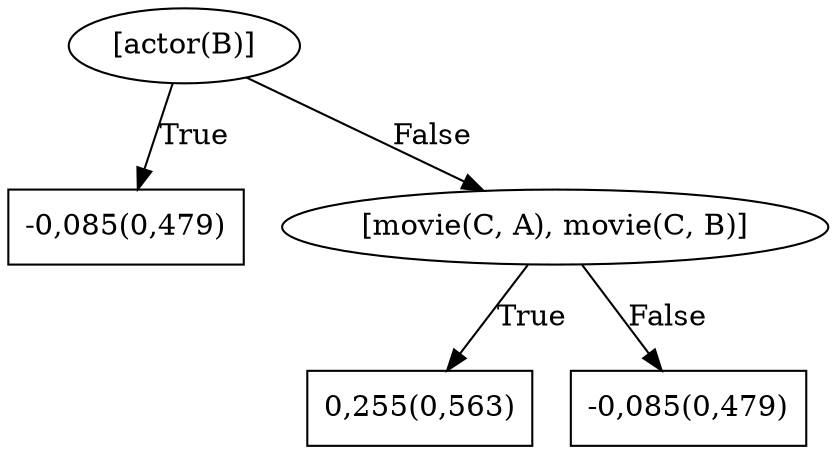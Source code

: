 digraph G{ 
1[label = "[actor(B)]"];
1 -> 2[label="True"];
1 -> 3[label="False"];
2[shape = box,label = "-0,085(0,479)"];
3[label = "[movie(C, A), movie(C, B)]"];
3 -> 4[label="True"];
3 -> 5[label="False"];
4[shape = box,label = "0,255(0,563)"];
5[shape = box,label = "-0,085(0,479)"];
}
